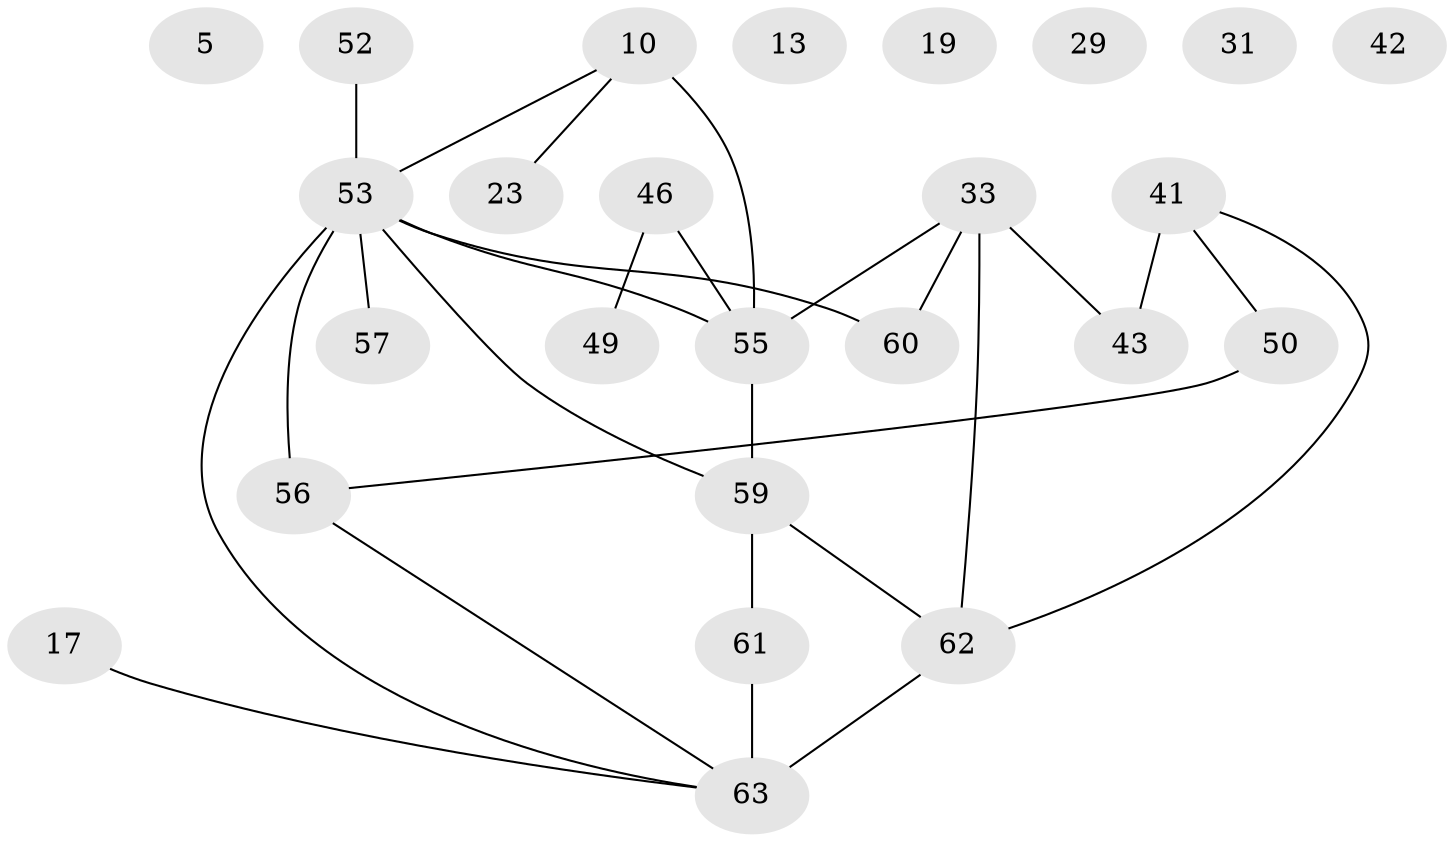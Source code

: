 // original degree distribution, {4: 0.1746031746031746, 2: 0.3492063492063492, 5: 0.06349206349206349, 0: 0.09523809523809523, 1: 0.09523809523809523, 3: 0.19047619047619047, 6: 0.031746031746031744}
// Generated by graph-tools (version 1.1) at 2025/44/03/04/25 21:44:11]
// undirected, 25 vertices, 27 edges
graph export_dot {
graph [start="1"]
  node [color=gray90,style=filled];
  5;
  10;
  13;
  17;
  19;
  23;
  29;
  31;
  33 [super="+3+1"];
  41;
  42;
  43 [super="+24"];
  46;
  49;
  50;
  52;
  53 [super="+12+34+38+45+30"];
  55 [super="+18+54"];
  56 [super="+47"];
  57;
  59 [super="+28+51+40"];
  60 [super="+6"];
  61;
  62 [super="+44"];
  63 [super="+27+58"];
  10 -- 23;
  10 -- 55 [weight=2];
  10 -- 53;
  17 -- 63;
  33 -- 60;
  33 -- 43;
  33 -- 62 [weight=3];
  33 -- 55 [weight=3];
  41 -- 43 [weight=2];
  41 -- 50;
  41 -- 62;
  46 -- 49;
  46 -- 55;
  50 -- 56;
  52 -- 53;
  53 -- 59 [weight=3];
  53 -- 63;
  53 -- 55;
  53 -- 56 [weight=3];
  53 -- 57;
  53 -- 60;
  55 -- 59 [weight=4];
  56 -- 63;
  59 -- 61 [weight=2];
  59 -- 62;
  61 -- 63;
  62 -- 63 [weight=3];
}
